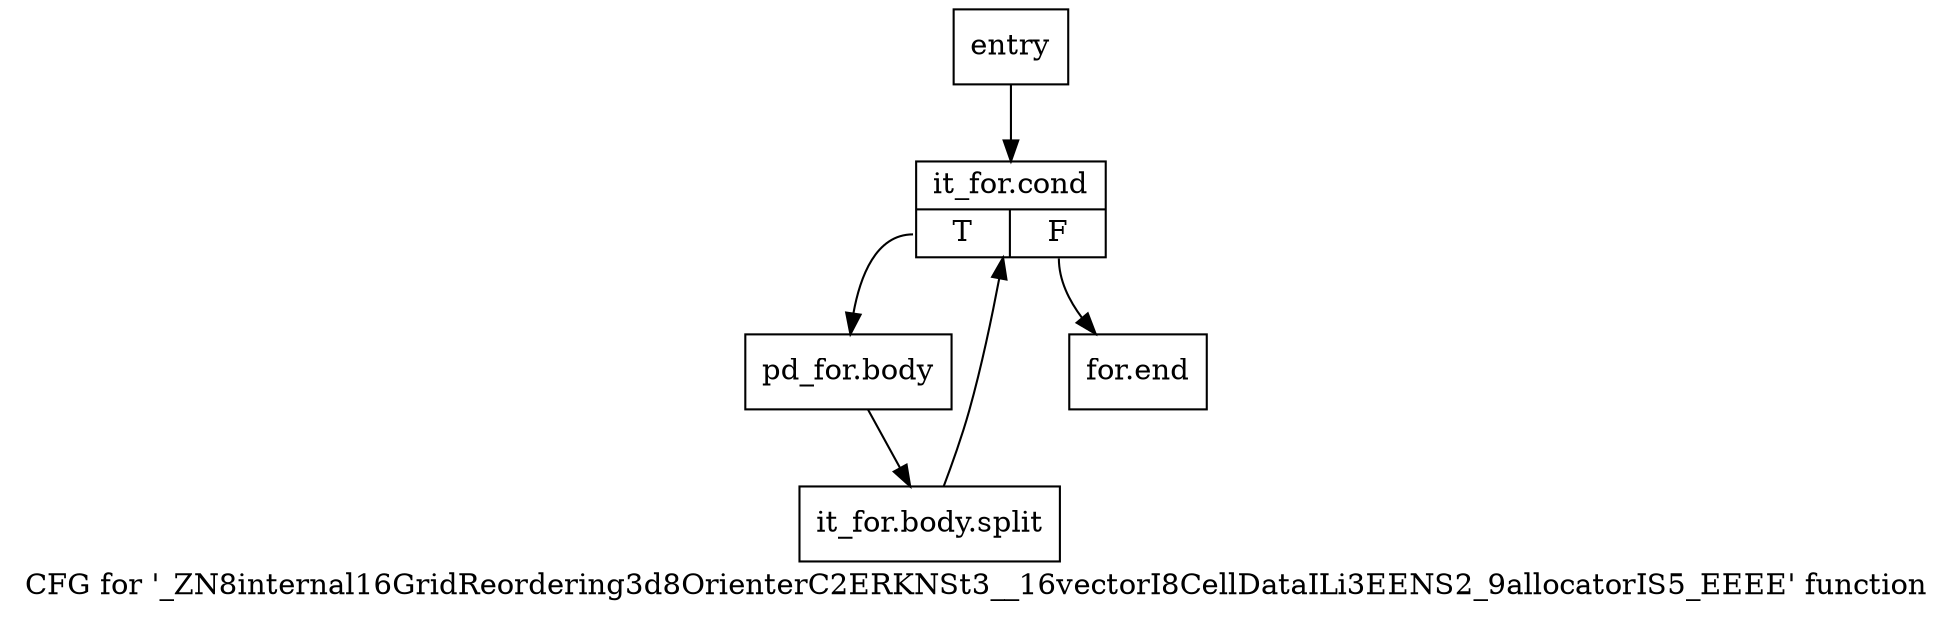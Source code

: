 digraph "CFG for '_ZN8internal16GridReordering3d8OrienterC2ERKNSt3__16vectorI8CellDataILi3EENS2_9allocatorIS5_EEEE' function" {
	label="CFG for '_ZN8internal16GridReordering3d8OrienterC2ERKNSt3__16vectorI8CellDataILi3EENS2_9allocatorIS5_EEEE' function";

	Node0x5dd9550 [shape=record,label="{entry}"];
	Node0x5dd9550 -> Node0x5dd95a0;
	Node0x5dd95a0 [shape=record,label="{it_for.cond|{<s0>T|<s1>F}}"];
	Node0x5dd95a0:s0 -> Node0x5dd95f0;
	Node0x5dd95a0:s1 -> Node0x5dd9640;
	Node0x5dd95f0 [shape=record,label="{pd_for.body}"];
	Node0x5dd95f0 -> Node0xaa4fa80;
	Node0xaa4fa80 [shape=record,label="{it_for.body.split}"];
	Node0xaa4fa80 -> Node0x5dd95a0;
	Node0x5dd9640 [shape=record,label="{for.end}"];
}
